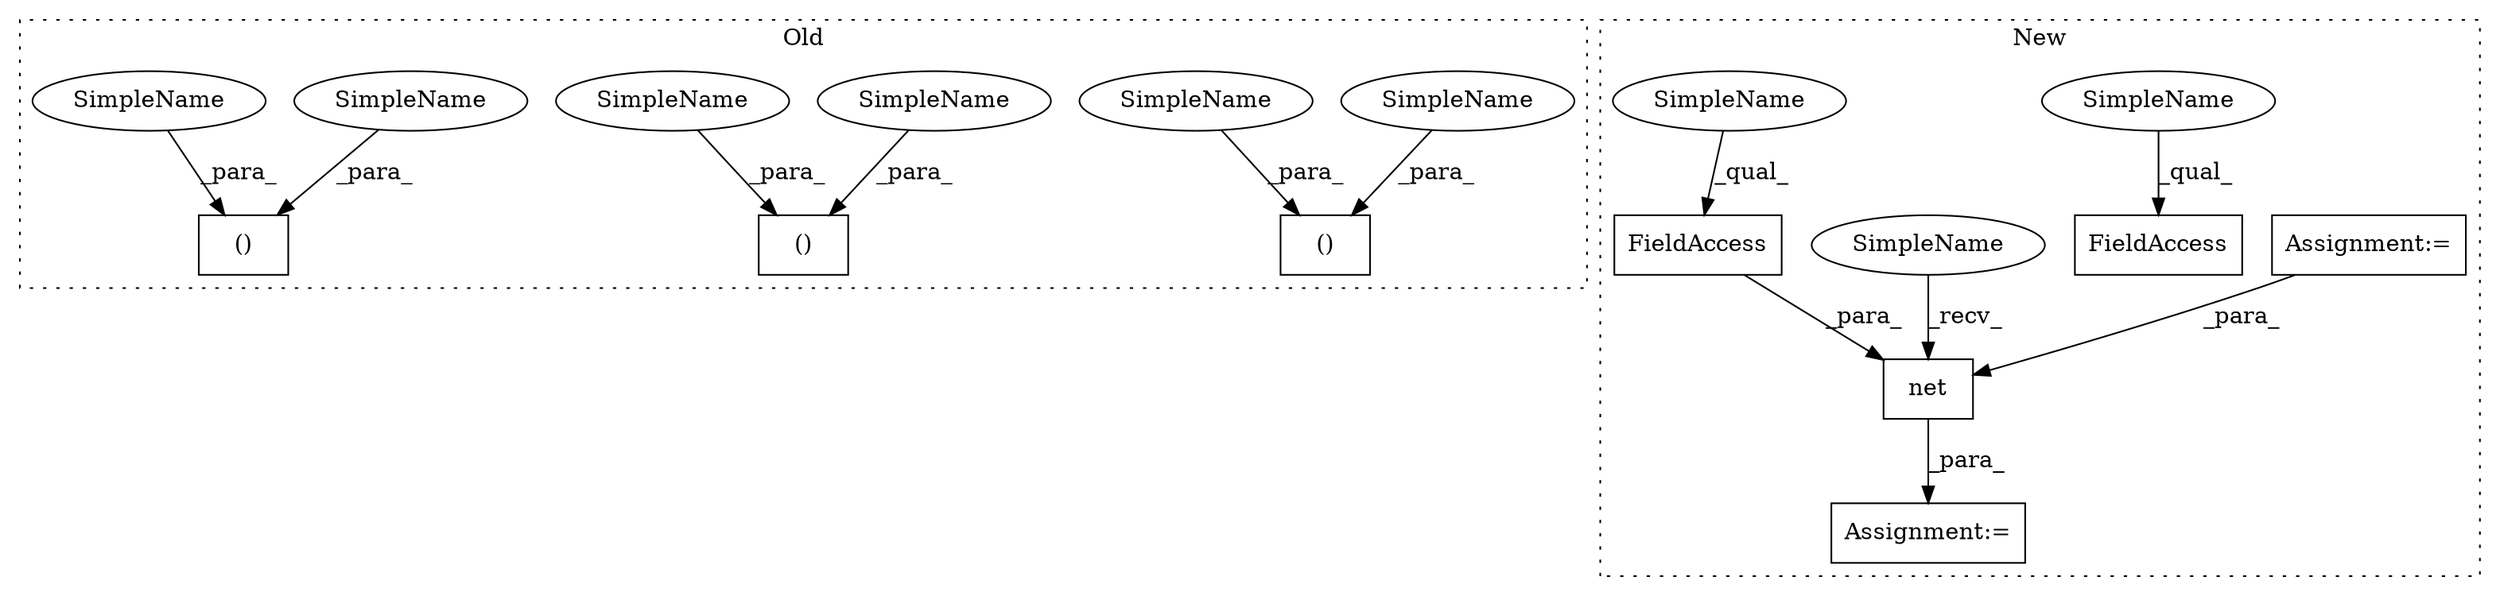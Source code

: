 digraph G {
subgraph cluster0 {
1 [label="()" a="106" s="12129" l="29" shape="box"];
4 [label="()" a="106" s="13326" l="29" shape="box"];
7 [label="()" a="106" s="11961" l="29" shape="box"];
12 [label="SimpleName" a="42" s="13326" l="9" shape="ellipse"];
13 [label="SimpleName" a="42" s="11961" l="9" shape="ellipse"];
14 [label="SimpleName" a="42" s="12129" l="9" shape="ellipse"];
15 [label="SimpleName" a="42" s="13348" l="7" shape="ellipse"];
16 [label="SimpleName" a="42" s="11983" l="7" shape="ellipse"];
17 [label="SimpleName" a="42" s="12151" l="7" shape="ellipse"];
label = "Old";
style="dotted";
}
subgraph cluster1 {
2 [label="net" a="32" s="12043,12069" l="4,1" shape="box"];
3 [label="FieldAccess" a="22" s="12053" l="16" shape="box"];
5 [label="Assignment:=" a="7" s="11967" l="1" shape="box"];
6 [label="Assignment:=" a="7" s="12037" l="1" shape="box"];
8 [label="FieldAccess" a="22" s="13337" l="16" shape="box"];
9 [label="SimpleName" a="42" s="13337" l="4" shape="ellipse"];
10 [label="SimpleName" a="42" s="12038" l="4" shape="ellipse"];
11 [label="SimpleName" a="42" s="12053" l="4" shape="ellipse"];
label = "New";
style="dotted";
}
2 -> 6 [label="_para_"];
3 -> 2 [label="_para_"];
5 -> 2 [label="_para_"];
9 -> 8 [label="_qual_"];
10 -> 2 [label="_recv_"];
11 -> 3 [label="_qual_"];
12 -> 4 [label="_para_"];
13 -> 7 [label="_para_"];
14 -> 1 [label="_para_"];
15 -> 4 [label="_para_"];
16 -> 7 [label="_para_"];
17 -> 1 [label="_para_"];
}